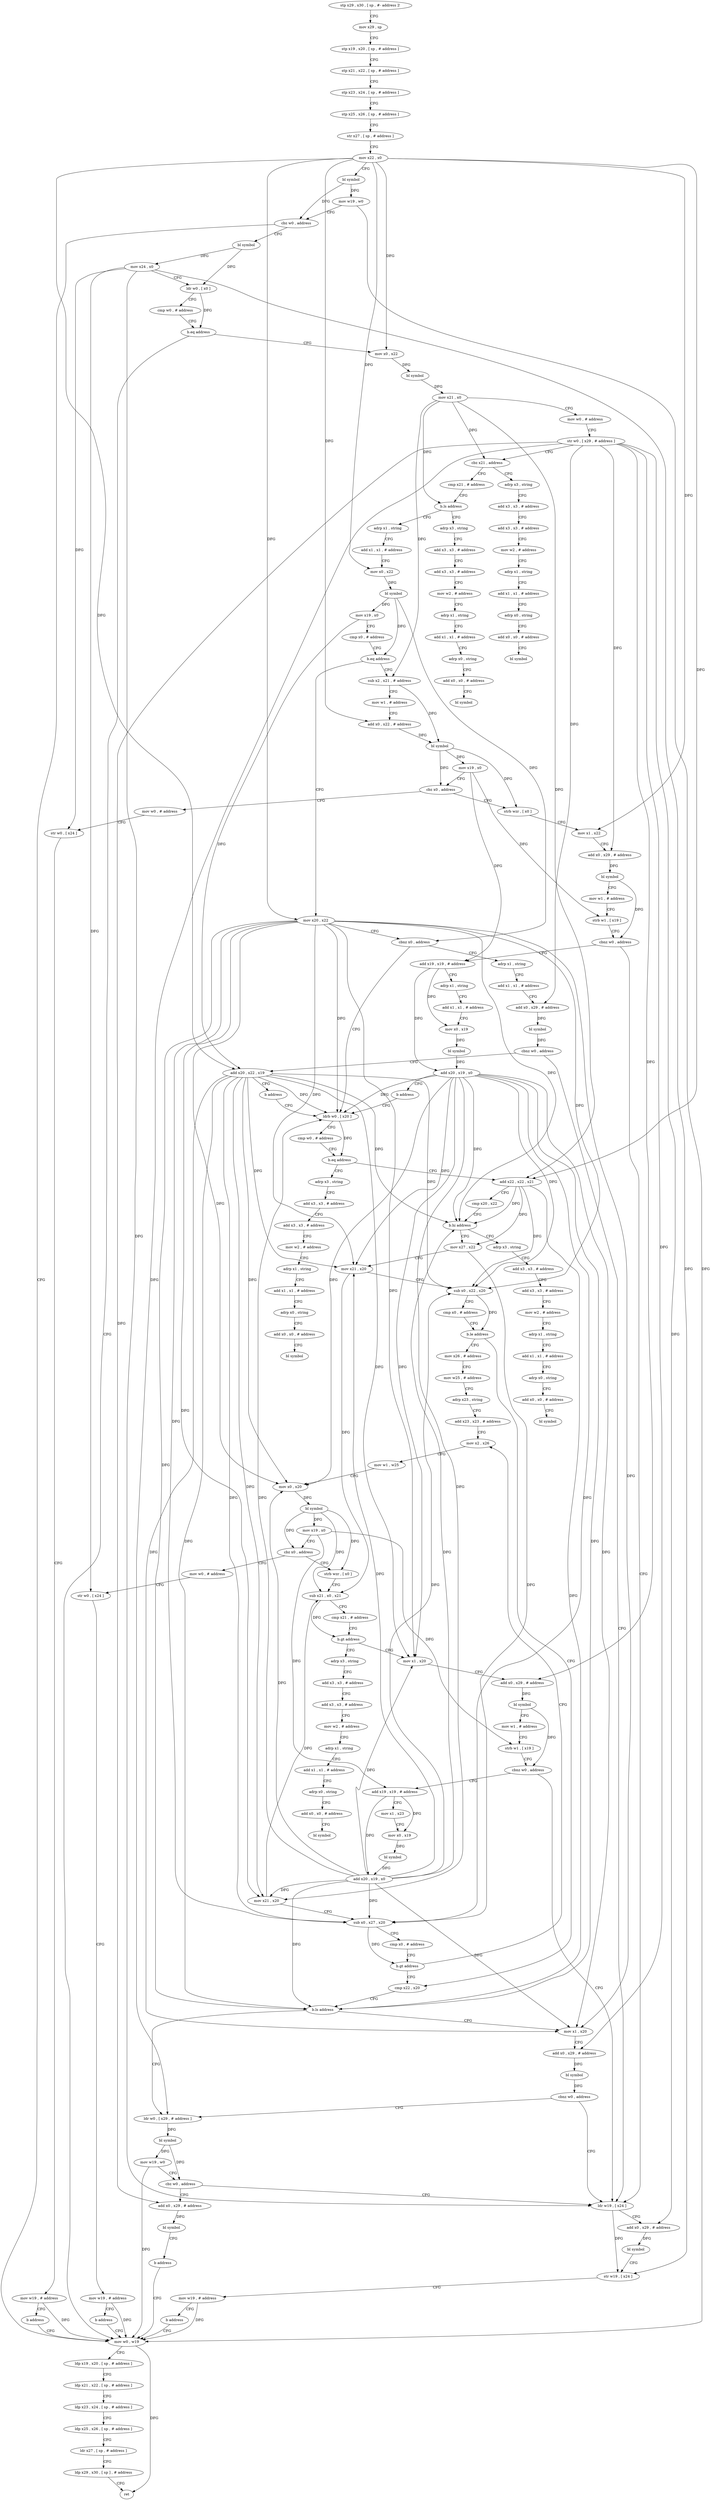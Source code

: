 digraph "func" {
"4394440" [label = "stp x29 , x30 , [ sp , #- address ]!" ]
"4394444" [label = "mov x29 , sp" ]
"4394448" [label = "stp x19 , x20 , [ sp , # address ]" ]
"4394452" [label = "stp x21 , x22 , [ sp , # address ]" ]
"4394456" [label = "stp x23 , x24 , [ sp , # address ]" ]
"4394460" [label = "stp x25 , x26 , [ sp , # address ]" ]
"4394464" [label = "str x27 , [ sp , # address ]" ]
"4394468" [label = "mov x22 , x0" ]
"4394472" [label = "bl symbol" ]
"4394476" [label = "mov w19 , w0" ]
"4394480" [label = "cbz w0 , address" ]
"4394504" [label = "mov w0 , w19" ]
"4394484" [label = "bl symbol" ]
"4394508" [label = "ldp x19 , x20 , [ sp , # address ]" ]
"4394512" [label = "ldp x21 , x22 , [ sp , # address ]" ]
"4394516" [label = "ldp x23 , x24 , [ sp , # address ]" ]
"4394520" [label = "ldp x25 , x26 , [ sp , # address ]" ]
"4394524" [label = "ldr x27 , [ sp , # address ]" ]
"4394528" [label = "ldp x29 , x30 , [ sp ] , # address" ]
"4394532" [label = "ret" ]
"4394488" [label = "mov x24 , x0" ]
"4394492" [label = "ldr w0 , [ x0 ]" ]
"4394496" [label = "cmp w0 , # address" ]
"4394500" [label = "b.eq address" ]
"4394536" [label = "mov x0 , x22" ]
"4394540" [label = "bl symbol" ]
"4394544" [label = "mov x21 , x0" ]
"4394548" [label = "mov w0 , # address" ]
"4394552" [label = "str w0 , [ x29 , # address ]" ]
"4394556" [label = "cbz x21 , address" ]
"4394828" [label = "adrp x3 , string" ]
"4394560" [label = "cmp x21 , # address" ]
"4394832" [label = "add x3 , x3 , # address" ]
"4394836" [label = "add x3 , x3 , # address" ]
"4394840" [label = "mov w2 , # address" ]
"4394844" [label = "adrp x1 , string" ]
"4394848" [label = "add x1 , x1 , # address" ]
"4394852" [label = "adrp x0 , string" ]
"4394856" [label = "add x0 , x0 , # address" ]
"4394860" [label = "bl symbol" ]
"4394564" [label = "b.ls address" ]
"4394864" [label = "adrp x3 , string" ]
"4394568" [label = "adrp x1 , string" ]
"4394868" [label = "add x3 , x3 , # address" ]
"4394872" [label = "add x3 , x3 , # address" ]
"4394876" [label = "mov w2 , # address" ]
"4394880" [label = "adrp x1 , string" ]
"4394884" [label = "add x1 , x1 , # address" ]
"4394888" [label = "adrp x0 , string" ]
"4394892" [label = "add x0 , x0 , # address" ]
"4394896" [label = "bl symbol" ]
"4394572" [label = "add x1 , x1 , # address" ]
"4394576" [label = "mov x0 , x22" ]
"4394580" [label = "bl symbol" ]
"4394584" [label = "mov x19 , x0" ]
"4394588" [label = "cmp x0 , # address" ]
"4394592" [label = "b.eq address" ]
"4394900" [label = "sub x2 , x21 , # address" ]
"4394596" [label = "mov x20 , x22" ]
"4394904" [label = "mov w1 , # address" ]
"4394908" [label = "add x0 , x22 , # address" ]
"4394912" [label = "bl symbol" ]
"4394916" [label = "mov x19 , x0" ]
"4394920" [label = "cbz x0 , address" ]
"4394980" [label = "mov w0 , # address" ]
"4394924" [label = "strb wzr , [ x0 ]" ]
"4394600" [label = "cbnz x0 , address" ]
"4394996" [label = "adrp x1 , string" ]
"4394604" [label = "ldrb w0 , [ x20 ]" ]
"4394984" [label = "str w0 , [ x24 ]" ]
"4394988" [label = "mov w19 , # address" ]
"4394992" [label = "b address" ]
"4394928" [label = "mov x1 , x22" ]
"4394932" [label = "add x0 , x29 , # address" ]
"4394936" [label = "bl symbol" ]
"4394940" [label = "mov w1 , # address" ]
"4394944" [label = "strb w1 , [ x19 ]" ]
"4394948" [label = "cbnz w0 , address" ]
"4394804" [label = "ldr w19 , [ x24 ]" ]
"4394952" [label = "add x19 , x19 , # address" ]
"4395000" [label = "add x1 , x1 , # address" ]
"4395004" [label = "add x0 , x29 , # address" ]
"4395008" [label = "bl symbol" ]
"4395012" [label = "cbnz w0 , address" ]
"4395016" [label = "add x20 , x22 , x19" ]
"4394608" [label = "cmp w0 , # address" ]
"4394612" [label = "b.eq address" ]
"4395024" [label = "adrp x3 , string" ]
"4394616" [label = "add x22 , x22 , x21" ]
"4394808" [label = "add x0 , x29 , # address" ]
"4394812" [label = "bl symbol" ]
"4394816" [label = "str w19 , [ x24 ]" ]
"4394820" [label = "mov w19 , # address" ]
"4394824" [label = "b address" ]
"4394956" [label = "adrp x1 , string" ]
"4394960" [label = "add x1 , x1 , # address" ]
"4394964" [label = "mov x0 , x19" ]
"4394968" [label = "bl symbol" ]
"4394972" [label = "add x20 , x19 , x0" ]
"4394976" [label = "b address" ]
"4395020" [label = "b address" ]
"4395028" [label = "add x3 , x3 , # address" ]
"4395032" [label = "add x3 , x3 , # address" ]
"4395036" [label = "mov w2 , # address" ]
"4395040" [label = "adrp x1 , string" ]
"4395044" [label = "add x1 , x1 , # address" ]
"4395048" [label = "adrp x0 , string" ]
"4395052" [label = "add x0 , x0 , # address" ]
"4395056" [label = "bl symbol" ]
"4394620" [label = "cmp x20 , x22" ]
"4394624" [label = "b.hi address" ]
"4395060" [label = "adrp x3 , string" ]
"4394628" [label = "mov x27 , x22" ]
"4395064" [label = "add x3 , x3 , # address" ]
"4395068" [label = "add x3 , x3 , # address" ]
"4395072" [label = "mov w2 , # address" ]
"4395076" [label = "adrp x1 , string" ]
"4395080" [label = "add x1 , x1 , # address" ]
"4395084" [label = "adrp x0 , string" ]
"4395088" [label = "add x0 , x0 , # address" ]
"4395092" [label = "bl symbol" ]
"4394632" [label = "mov x21 , x20" ]
"4394636" [label = "sub x0 , x22 , x20" ]
"4394640" [label = "cmp x0 , # address" ]
"4394644" [label = "b.le address" ]
"4394764" [label = "cmp x22 , x20" ]
"4394648" [label = "mov x26 , # address" ]
"4394768" [label = "b.ls address" ]
"4394788" [label = "ldr w0 , [ x29 , # address ]" ]
"4394772" [label = "mov x1 , x20" ]
"4394652" [label = "mov w25 , # address" ]
"4394656" [label = "adrp x23 , string" ]
"4394660" [label = "add x23 , x23 , # address" ]
"4394664" [label = "mov x2 , x26" ]
"4394792" [label = "bl symbol" ]
"4394796" [label = "mov w19 , w0" ]
"4394800" [label = "cbz w0 , address" ]
"4395148" [label = "add x0 , x29 , # address" ]
"4394776" [label = "add x0 , x29 , # address" ]
"4394780" [label = "bl symbol" ]
"4394784" [label = "cbnz w0 , address" ]
"4395096" [label = "mov w0 , # address" ]
"4395100" [label = "str w0 , [ x24 ]" ]
"4395104" [label = "mov w19 , # address" ]
"4395108" [label = "b address" ]
"4394688" [label = "strb wzr , [ x0 ]" ]
"4394692" [label = "sub x21 , x0 , x21" ]
"4394696" [label = "cmp x21 , # address" ]
"4394700" [label = "b.gt address" ]
"4395112" [label = "adrp x3 , string" ]
"4394704" [label = "mov x1 , x20" ]
"4395152" [label = "bl symbol" ]
"4395156" [label = "b address" ]
"4395116" [label = "add x3 , x3 , # address" ]
"4395120" [label = "add x3 , x3 , # address" ]
"4395124" [label = "mov w2 , # address" ]
"4395128" [label = "adrp x1 , string" ]
"4395132" [label = "add x1 , x1 , # address" ]
"4395136" [label = "adrp x0 , string" ]
"4395140" [label = "add x0 , x0 , # address" ]
"4395144" [label = "bl symbol" ]
"4394708" [label = "add x0 , x29 , # address" ]
"4394712" [label = "bl symbol" ]
"4394716" [label = "mov w1 , # address" ]
"4394720" [label = "strb w1 , [ x19 ]" ]
"4394724" [label = "cbnz w0 , address" ]
"4394728" [label = "add x19 , x19 , # address" ]
"4394732" [label = "mov x1 , x23" ]
"4394736" [label = "mov x0 , x19" ]
"4394740" [label = "bl symbol" ]
"4394744" [label = "add x20 , x19 , x0" ]
"4394748" [label = "mov x21 , x20" ]
"4394752" [label = "sub x0 , x27 , x20" ]
"4394756" [label = "cmp x0 , # address" ]
"4394760" [label = "b.gt address" ]
"4394668" [label = "mov w1 , w25" ]
"4394672" [label = "mov x0 , x20" ]
"4394676" [label = "bl symbol" ]
"4394680" [label = "mov x19 , x0" ]
"4394684" [label = "cbz x0 , address" ]
"4394440" -> "4394444" [ label = "CFG" ]
"4394444" -> "4394448" [ label = "CFG" ]
"4394448" -> "4394452" [ label = "CFG" ]
"4394452" -> "4394456" [ label = "CFG" ]
"4394456" -> "4394460" [ label = "CFG" ]
"4394460" -> "4394464" [ label = "CFG" ]
"4394464" -> "4394468" [ label = "CFG" ]
"4394468" -> "4394472" [ label = "CFG" ]
"4394468" -> "4394536" [ label = "DFG" ]
"4394468" -> "4394576" [ label = "DFG" ]
"4394468" -> "4394908" [ label = "DFG" ]
"4394468" -> "4394596" [ label = "DFG" ]
"4394468" -> "4394928" [ label = "DFG" ]
"4394468" -> "4395016" [ label = "DFG" ]
"4394468" -> "4394616" [ label = "DFG" ]
"4394472" -> "4394476" [ label = "DFG" ]
"4394472" -> "4394480" [ label = "DFG" ]
"4394476" -> "4394480" [ label = "CFG" ]
"4394476" -> "4394504" [ label = "DFG" ]
"4394480" -> "4394504" [ label = "CFG" ]
"4394480" -> "4394484" [ label = "CFG" ]
"4394504" -> "4394508" [ label = "CFG" ]
"4394504" -> "4394532" [ label = "DFG" ]
"4394484" -> "4394488" [ label = "DFG" ]
"4394484" -> "4394492" [ label = "DFG" ]
"4394508" -> "4394512" [ label = "CFG" ]
"4394512" -> "4394516" [ label = "CFG" ]
"4394516" -> "4394520" [ label = "CFG" ]
"4394520" -> "4394524" [ label = "CFG" ]
"4394524" -> "4394528" [ label = "CFG" ]
"4394528" -> "4394532" [ label = "CFG" ]
"4394488" -> "4394492" [ label = "CFG" ]
"4394488" -> "4394984" [ label = "DFG" ]
"4394488" -> "4394804" [ label = "DFG" ]
"4394488" -> "4394816" [ label = "DFG" ]
"4394488" -> "4395100" [ label = "DFG" ]
"4394492" -> "4394496" [ label = "CFG" ]
"4394492" -> "4394500" [ label = "DFG" ]
"4394496" -> "4394500" [ label = "CFG" ]
"4394500" -> "4394536" [ label = "CFG" ]
"4394500" -> "4394504" [ label = "CFG" ]
"4394536" -> "4394540" [ label = "DFG" ]
"4394540" -> "4394544" [ label = "DFG" ]
"4394544" -> "4394548" [ label = "CFG" ]
"4394544" -> "4394556" [ label = "DFG" ]
"4394544" -> "4394564" [ label = "DFG" ]
"4394544" -> "4394900" [ label = "DFG" ]
"4394544" -> "4394616" [ label = "DFG" ]
"4394548" -> "4394552" [ label = "CFG" ]
"4394552" -> "4394556" [ label = "CFG" ]
"4394552" -> "4394788" [ label = "DFG" ]
"4394552" -> "4394932" [ label = "DFG" ]
"4394552" -> "4395004" [ label = "DFG" ]
"4394552" -> "4394808" [ label = "DFG" ]
"4394552" -> "4394776" [ label = "DFG" ]
"4394552" -> "4395148" [ label = "DFG" ]
"4394552" -> "4394708" [ label = "DFG" ]
"4394556" -> "4394828" [ label = "CFG" ]
"4394556" -> "4394560" [ label = "CFG" ]
"4394828" -> "4394832" [ label = "CFG" ]
"4394560" -> "4394564" [ label = "CFG" ]
"4394832" -> "4394836" [ label = "CFG" ]
"4394836" -> "4394840" [ label = "CFG" ]
"4394840" -> "4394844" [ label = "CFG" ]
"4394844" -> "4394848" [ label = "CFG" ]
"4394848" -> "4394852" [ label = "CFG" ]
"4394852" -> "4394856" [ label = "CFG" ]
"4394856" -> "4394860" [ label = "CFG" ]
"4394564" -> "4394864" [ label = "CFG" ]
"4394564" -> "4394568" [ label = "CFG" ]
"4394864" -> "4394868" [ label = "CFG" ]
"4394568" -> "4394572" [ label = "CFG" ]
"4394868" -> "4394872" [ label = "CFG" ]
"4394872" -> "4394876" [ label = "CFG" ]
"4394876" -> "4394880" [ label = "CFG" ]
"4394880" -> "4394884" [ label = "CFG" ]
"4394884" -> "4394888" [ label = "CFG" ]
"4394888" -> "4394892" [ label = "CFG" ]
"4394892" -> "4394896" [ label = "CFG" ]
"4394572" -> "4394576" [ label = "CFG" ]
"4394576" -> "4394580" [ label = "DFG" ]
"4394580" -> "4394584" [ label = "DFG" ]
"4394580" -> "4394592" [ label = "DFG" ]
"4394580" -> "4394600" [ label = "DFG" ]
"4394584" -> "4394588" [ label = "CFG" ]
"4394584" -> "4395016" [ label = "DFG" ]
"4394588" -> "4394592" [ label = "CFG" ]
"4394592" -> "4394900" [ label = "CFG" ]
"4394592" -> "4394596" [ label = "CFG" ]
"4394900" -> "4394904" [ label = "CFG" ]
"4394900" -> "4394912" [ label = "DFG" ]
"4394596" -> "4394600" [ label = "CFG" ]
"4394596" -> "4394604" [ label = "DFG" ]
"4394596" -> "4394624" [ label = "DFG" ]
"4394596" -> "4394632" [ label = "DFG" ]
"4394596" -> "4394636" [ label = "DFG" ]
"4394596" -> "4394768" [ label = "DFG" ]
"4394596" -> "4394772" [ label = "DFG" ]
"4394596" -> "4394672" [ label = "DFG" ]
"4394596" -> "4394704" [ label = "DFG" ]
"4394596" -> "4394748" [ label = "DFG" ]
"4394596" -> "4394752" [ label = "DFG" ]
"4394904" -> "4394908" [ label = "CFG" ]
"4394908" -> "4394912" [ label = "DFG" ]
"4394912" -> "4394916" [ label = "DFG" ]
"4394912" -> "4394920" [ label = "DFG" ]
"4394912" -> "4394924" [ label = "DFG" ]
"4394916" -> "4394920" [ label = "CFG" ]
"4394916" -> "4394944" [ label = "DFG" ]
"4394916" -> "4394952" [ label = "DFG" ]
"4394920" -> "4394980" [ label = "CFG" ]
"4394920" -> "4394924" [ label = "CFG" ]
"4394980" -> "4394984" [ label = "CFG" ]
"4394924" -> "4394928" [ label = "CFG" ]
"4394600" -> "4394996" [ label = "CFG" ]
"4394600" -> "4394604" [ label = "CFG" ]
"4394996" -> "4395000" [ label = "CFG" ]
"4394604" -> "4394608" [ label = "CFG" ]
"4394604" -> "4394612" [ label = "DFG" ]
"4394984" -> "4394988" [ label = "CFG" ]
"4394988" -> "4394992" [ label = "CFG" ]
"4394988" -> "4394504" [ label = "DFG" ]
"4394992" -> "4394504" [ label = "CFG" ]
"4394928" -> "4394932" [ label = "CFG" ]
"4394932" -> "4394936" [ label = "DFG" ]
"4394936" -> "4394940" [ label = "CFG" ]
"4394936" -> "4394948" [ label = "DFG" ]
"4394940" -> "4394944" [ label = "CFG" ]
"4394944" -> "4394948" [ label = "CFG" ]
"4394948" -> "4394804" [ label = "CFG" ]
"4394948" -> "4394952" [ label = "CFG" ]
"4394804" -> "4394808" [ label = "CFG" ]
"4394804" -> "4394816" [ label = "DFG" ]
"4394952" -> "4394956" [ label = "CFG" ]
"4394952" -> "4394964" [ label = "DFG" ]
"4394952" -> "4394972" [ label = "DFG" ]
"4395000" -> "4395004" [ label = "CFG" ]
"4395004" -> "4395008" [ label = "DFG" ]
"4395008" -> "4395012" [ label = "DFG" ]
"4395012" -> "4394804" [ label = "CFG" ]
"4395012" -> "4395016" [ label = "CFG" ]
"4395016" -> "4395020" [ label = "CFG" ]
"4395016" -> "4394604" [ label = "DFG" ]
"4395016" -> "4394624" [ label = "DFG" ]
"4395016" -> "4394632" [ label = "DFG" ]
"4395016" -> "4394636" [ label = "DFG" ]
"4395016" -> "4394768" [ label = "DFG" ]
"4395016" -> "4394772" [ label = "DFG" ]
"4395016" -> "4394672" [ label = "DFG" ]
"4395016" -> "4394704" [ label = "DFG" ]
"4395016" -> "4394748" [ label = "DFG" ]
"4395016" -> "4394752" [ label = "DFG" ]
"4394608" -> "4394612" [ label = "CFG" ]
"4394612" -> "4395024" [ label = "CFG" ]
"4394612" -> "4394616" [ label = "CFG" ]
"4395024" -> "4395028" [ label = "CFG" ]
"4394616" -> "4394620" [ label = "CFG" ]
"4394616" -> "4394624" [ label = "DFG" ]
"4394616" -> "4394628" [ label = "DFG" ]
"4394616" -> "4394636" [ label = "DFG" ]
"4394616" -> "4394768" [ label = "DFG" ]
"4394808" -> "4394812" [ label = "DFG" ]
"4394812" -> "4394816" [ label = "CFG" ]
"4394816" -> "4394820" [ label = "CFG" ]
"4394820" -> "4394824" [ label = "CFG" ]
"4394820" -> "4394504" [ label = "DFG" ]
"4394824" -> "4394504" [ label = "CFG" ]
"4394956" -> "4394960" [ label = "CFG" ]
"4394960" -> "4394964" [ label = "CFG" ]
"4394964" -> "4394968" [ label = "DFG" ]
"4394968" -> "4394972" [ label = "DFG" ]
"4394972" -> "4394976" [ label = "CFG" ]
"4394972" -> "4394604" [ label = "DFG" ]
"4394972" -> "4394624" [ label = "DFG" ]
"4394972" -> "4394632" [ label = "DFG" ]
"4394972" -> "4394636" [ label = "DFG" ]
"4394972" -> "4394768" [ label = "DFG" ]
"4394972" -> "4394772" [ label = "DFG" ]
"4394972" -> "4394672" [ label = "DFG" ]
"4394972" -> "4394704" [ label = "DFG" ]
"4394972" -> "4394748" [ label = "DFG" ]
"4394972" -> "4394752" [ label = "DFG" ]
"4394976" -> "4394604" [ label = "CFG" ]
"4395020" -> "4394604" [ label = "CFG" ]
"4395028" -> "4395032" [ label = "CFG" ]
"4395032" -> "4395036" [ label = "CFG" ]
"4395036" -> "4395040" [ label = "CFG" ]
"4395040" -> "4395044" [ label = "CFG" ]
"4395044" -> "4395048" [ label = "CFG" ]
"4395048" -> "4395052" [ label = "CFG" ]
"4395052" -> "4395056" [ label = "CFG" ]
"4394620" -> "4394624" [ label = "CFG" ]
"4394624" -> "4395060" [ label = "CFG" ]
"4394624" -> "4394628" [ label = "CFG" ]
"4395060" -> "4395064" [ label = "CFG" ]
"4394628" -> "4394632" [ label = "CFG" ]
"4394628" -> "4394752" [ label = "DFG" ]
"4395064" -> "4395068" [ label = "CFG" ]
"4395068" -> "4395072" [ label = "CFG" ]
"4395072" -> "4395076" [ label = "CFG" ]
"4395076" -> "4395080" [ label = "CFG" ]
"4395080" -> "4395084" [ label = "CFG" ]
"4395084" -> "4395088" [ label = "CFG" ]
"4395088" -> "4395092" [ label = "CFG" ]
"4394632" -> "4394636" [ label = "CFG" ]
"4394632" -> "4394692" [ label = "DFG" ]
"4394636" -> "4394640" [ label = "CFG" ]
"4394636" -> "4394644" [ label = "DFG" ]
"4394640" -> "4394644" [ label = "CFG" ]
"4394644" -> "4394764" [ label = "CFG" ]
"4394644" -> "4394648" [ label = "CFG" ]
"4394764" -> "4394768" [ label = "CFG" ]
"4394648" -> "4394652" [ label = "CFG" ]
"4394768" -> "4394788" [ label = "CFG" ]
"4394768" -> "4394772" [ label = "CFG" ]
"4394788" -> "4394792" [ label = "DFG" ]
"4394772" -> "4394776" [ label = "CFG" ]
"4394652" -> "4394656" [ label = "CFG" ]
"4394656" -> "4394660" [ label = "CFG" ]
"4394660" -> "4394664" [ label = "CFG" ]
"4394664" -> "4394668" [ label = "CFG" ]
"4394792" -> "4394796" [ label = "DFG" ]
"4394792" -> "4394800" [ label = "DFG" ]
"4394796" -> "4394800" [ label = "CFG" ]
"4394796" -> "4394504" [ label = "DFG" ]
"4394800" -> "4395148" [ label = "CFG" ]
"4394800" -> "4394804" [ label = "CFG" ]
"4395148" -> "4395152" [ label = "DFG" ]
"4394776" -> "4394780" [ label = "DFG" ]
"4394780" -> "4394784" [ label = "DFG" ]
"4394784" -> "4394804" [ label = "CFG" ]
"4394784" -> "4394788" [ label = "CFG" ]
"4395096" -> "4395100" [ label = "CFG" ]
"4395100" -> "4395104" [ label = "CFG" ]
"4395104" -> "4395108" [ label = "CFG" ]
"4395104" -> "4394504" [ label = "DFG" ]
"4395108" -> "4394504" [ label = "CFG" ]
"4394688" -> "4394692" [ label = "CFG" ]
"4394692" -> "4394696" [ label = "CFG" ]
"4394692" -> "4394700" [ label = "DFG" ]
"4394696" -> "4394700" [ label = "CFG" ]
"4394700" -> "4395112" [ label = "CFG" ]
"4394700" -> "4394704" [ label = "CFG" ]
"4395112" -> "4395116" [ label = "CFG" ]
"4394704" -> "4394708" [ label = "CFG" ]
"4395152" -> "4395156" [ label = "CFG" ]
"4395156" -> "4394504" [ label = "CFG" ]
"4395116" -> "4395120" [ label = "CFG" ]
"4395120" -> "4395124" [ label = "CFG" ]
"4395124" -> "4395128" [ label = "CFG" ]
"4395128" -> "4395132" [ label = "CFG" ]
"4395132" -> "4395136" [ label = "CFG" ]
"4395136" -> "4395140" [ label = "CFG" ]
"4395140" -> "4395144" [ label = "CFG" ]
"4394708" -> "4394712" [ label = "DFG" ]
"4394712" -> "4394716" [ label = "CFG" ]
"4394712" -> "4394724" [ label = "DFG" ]
"4394716" -> "4394720" [ label = "CFG" ]
"4394720" -> "4394724" [ label = "CFG" ]
"4394724" -> "4394804" [ label = "CFG" ]
"4394724" -> "4394728" [ label = "CFG" ]
"4394728" -> "4394732" [ label = "CFG" ]
"4394728" -> "4394736" [ label = "DFG" ]
"4394728" -> "4394744" [ label = "DFG" ]
"4394732" -> "4394736" [ label = "CFG" ]
"4394736" -> "4394740" [ label = "DFG" ]
"4394740" -> "4394744" [ label = "DFG" ]
"4394744" -> "4394748" [ label = "DFG" ]
"4394744" -> "4394604" [ label = "DFG" ]
"4394744" -> "4394632" [ label = "DFG" ]
"4394744" -> "4394636" [ label = "DFG" ]
"4394744" -> "4394768" [ label = "DFG" ]
"4394744" -> "4394772" [ label = "DFG" ]
"4394744" -> "4394672" [ label = "DFG" ]
"4394744" -> "4394704" [ label = "DFG" ]
"4394744" -> "4394624" [ label = "DFG" ]
"4394744" -> "4394752" [ label = "DFG" ]
"4394748" -> "4394752" [ label = "CFG" ]
"4394748" -> "4394692" [ label = "DFG" ]
"4394752" -> "4394756" [ label = "CFG" ]
"4394752" -> "4394760" [ label = "DFG" ]
"4394756" -> "4394760" [ label = "CFG" ]
"4394760" -> "4394664" [ label = "CFG" ]
"4394760" -> "4394764" [ label = "CFG" ]
"4394668" -> "4394672" [ label = "CFG" ]
"4394672" -> "4394676" [ label = "DFG" ]
"4394676" -> "4394680" [ label = "DFG" ]
"4394676" -> "4394684" [ label = "DFG" ]
"4394676" -> "4394688" [ label = "DFG" ]
"4394676" -> "4394692" [ label = "DFG" ]
"4394680" -> "4394684" [ label = "CFG" ]
"4394680" -> "4394720" [ label = "DFG" ]
"4394680" -> "4394728" [ label = "DFG" ]
"4394684" -> "4395096" [ label = "CFG" ]
"4394684" -> "4394688" [ label = "CFG" ]
}
